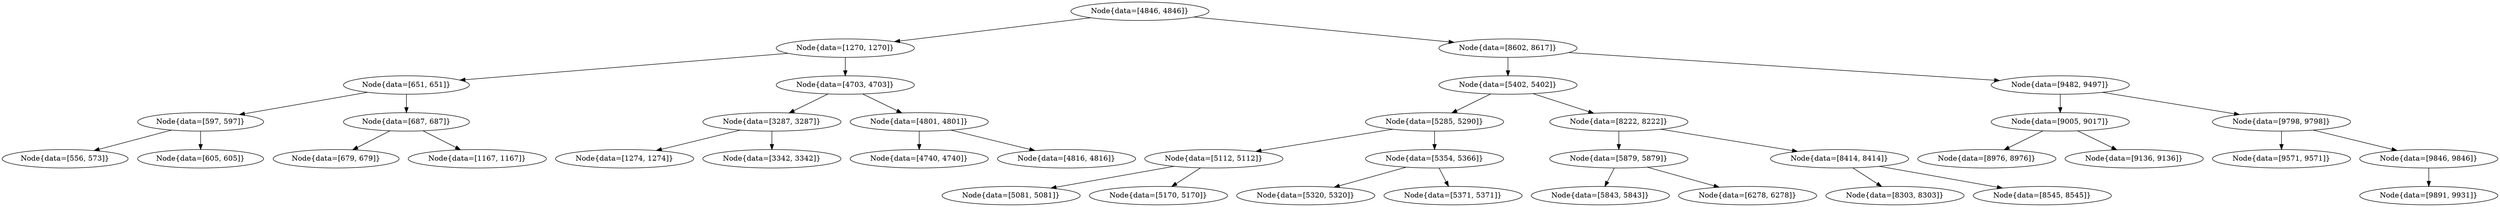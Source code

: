 digraph G{
101832807 [label="Node{data=[4846, 4846]}"]
101832807 -> 1593540482
1593540482 [label="Node{data=[1270, 1270]}"]
1593540482 -> 880234640
880234640 [label="Node{data=[651, 651]}"]
880234640 -> 2121739537
2121739537 [label="Node{data=[597, 597]}"]
2121739537 -> 1991049304
1991049304 [label="Node{data=[556, 573]}"]
2121739537 -> 1932490336
1932490336 [label="Node{data=[605, 605]}"]
880234640 -> 2102549317
2102549317 [label="Node{data=[687, 687]}"]
2102549317 -> 973799003
973799003 [label="Node{data=[679, 679]}"]
2102549317 -> 607880834
607880834 [label="Node{data=[1167, 1167]}"]
1593540482 -> 749692947
749692947 [label="Node{data=[4703, 4703]}"]
749692947 -> 1128830640
1128830640 [label="Node{data=[3287, 3287]}"]
1128830640 -> 777863332
777863332 [label="Node{data=[1274, 1274]}"]
1128830640 -> 1454034043
1454034043 [label="Node{data=[3342, 3342]}"]
749692947 -> 18012493
18012493 [label="Node{data=[4801, 4801]}"]
18012493 -> 115880649
115880649 [label="Node{data=[4740, 4740]}"]
18012493 -> 1123289808
1123289808 [label="Node{data=[4816, 4816]}"]
101832807 -> 1111351265
1111351265 [label="Node{data=[8602, 8617]}"]
1111351265 -> 1433583194
1433583194 [label="Node{data=[5402, 5402]}"]
1433583194 -> 306946119
306946119 [label="Node{data=[5285, 5290]}"]
306946119 -> 1879808596
1879808596 [label="Node{data=[5112, 5112]}"]
1879808596 -> 1550156131
1550156131 [label="Node{data=[5081, 5081]}"]
1879808596 -> 480605403
480605403 [label="Node{data=[5170, 5170]}"]
306946119 -> 1394849424
1394849424 [label="Node{data=[5354, 5366]}"]
1394849424 -> 2144755610
2144755610 [label="Node{data=[5320, 5320]}"]
1394849424 -> 256419738
256419738 [label="Node{data=[5371, 5371]}"]
1433583194 -> 956045572
956045572 [label="Node{data=[8222, 8222]}"]
956045572 -> 1982185405
1982185405 [label="Node{data=[5879, 5879]}"]
1982185405 -> 1002574956
1002574956 [label="Node{data=[5843, 5843]}"]
1982185405 -> 1903952121
1903952121 [label="Node{data=[6278, 6278]}"]
956045572 -> 697304043
697304043 [label="Node{data=[8414, 8414]}"]
697304043 -> 1913887027
1913887027 [label="Node{data=[8303, 8303]}"]
697304043 -> 1507431017
1507431017 [label="Node{data=[8545, 8545]}"]
1111351265 -> 1211312739
1211312739 [label="Node{data=[9482, 9497]}"]
1211312739 -> 1637214165
1637214165 [label="Node{data=[9005, 9017]}"]
1637214165 -> 253829333
253829333 [label="Node{data=[8976, 8976]}"]
1637214165 -> 452895106
452895106 [label="Node{data=[9136, 9136]}"]
1211312739 -> 1271918732
1271918732 [label="Node{data=[9798, 9798]}"]
1271918732 -> 86646127
86646127 [label="Node{data=[9571, 9571]}"]
1271918732 -> 59486871
59486871 [label="Node{data=[9846, 9846]}"]
59486871 -> 1821827541
1821827541 [label="Node{data=[9891, 9931]}"]
}